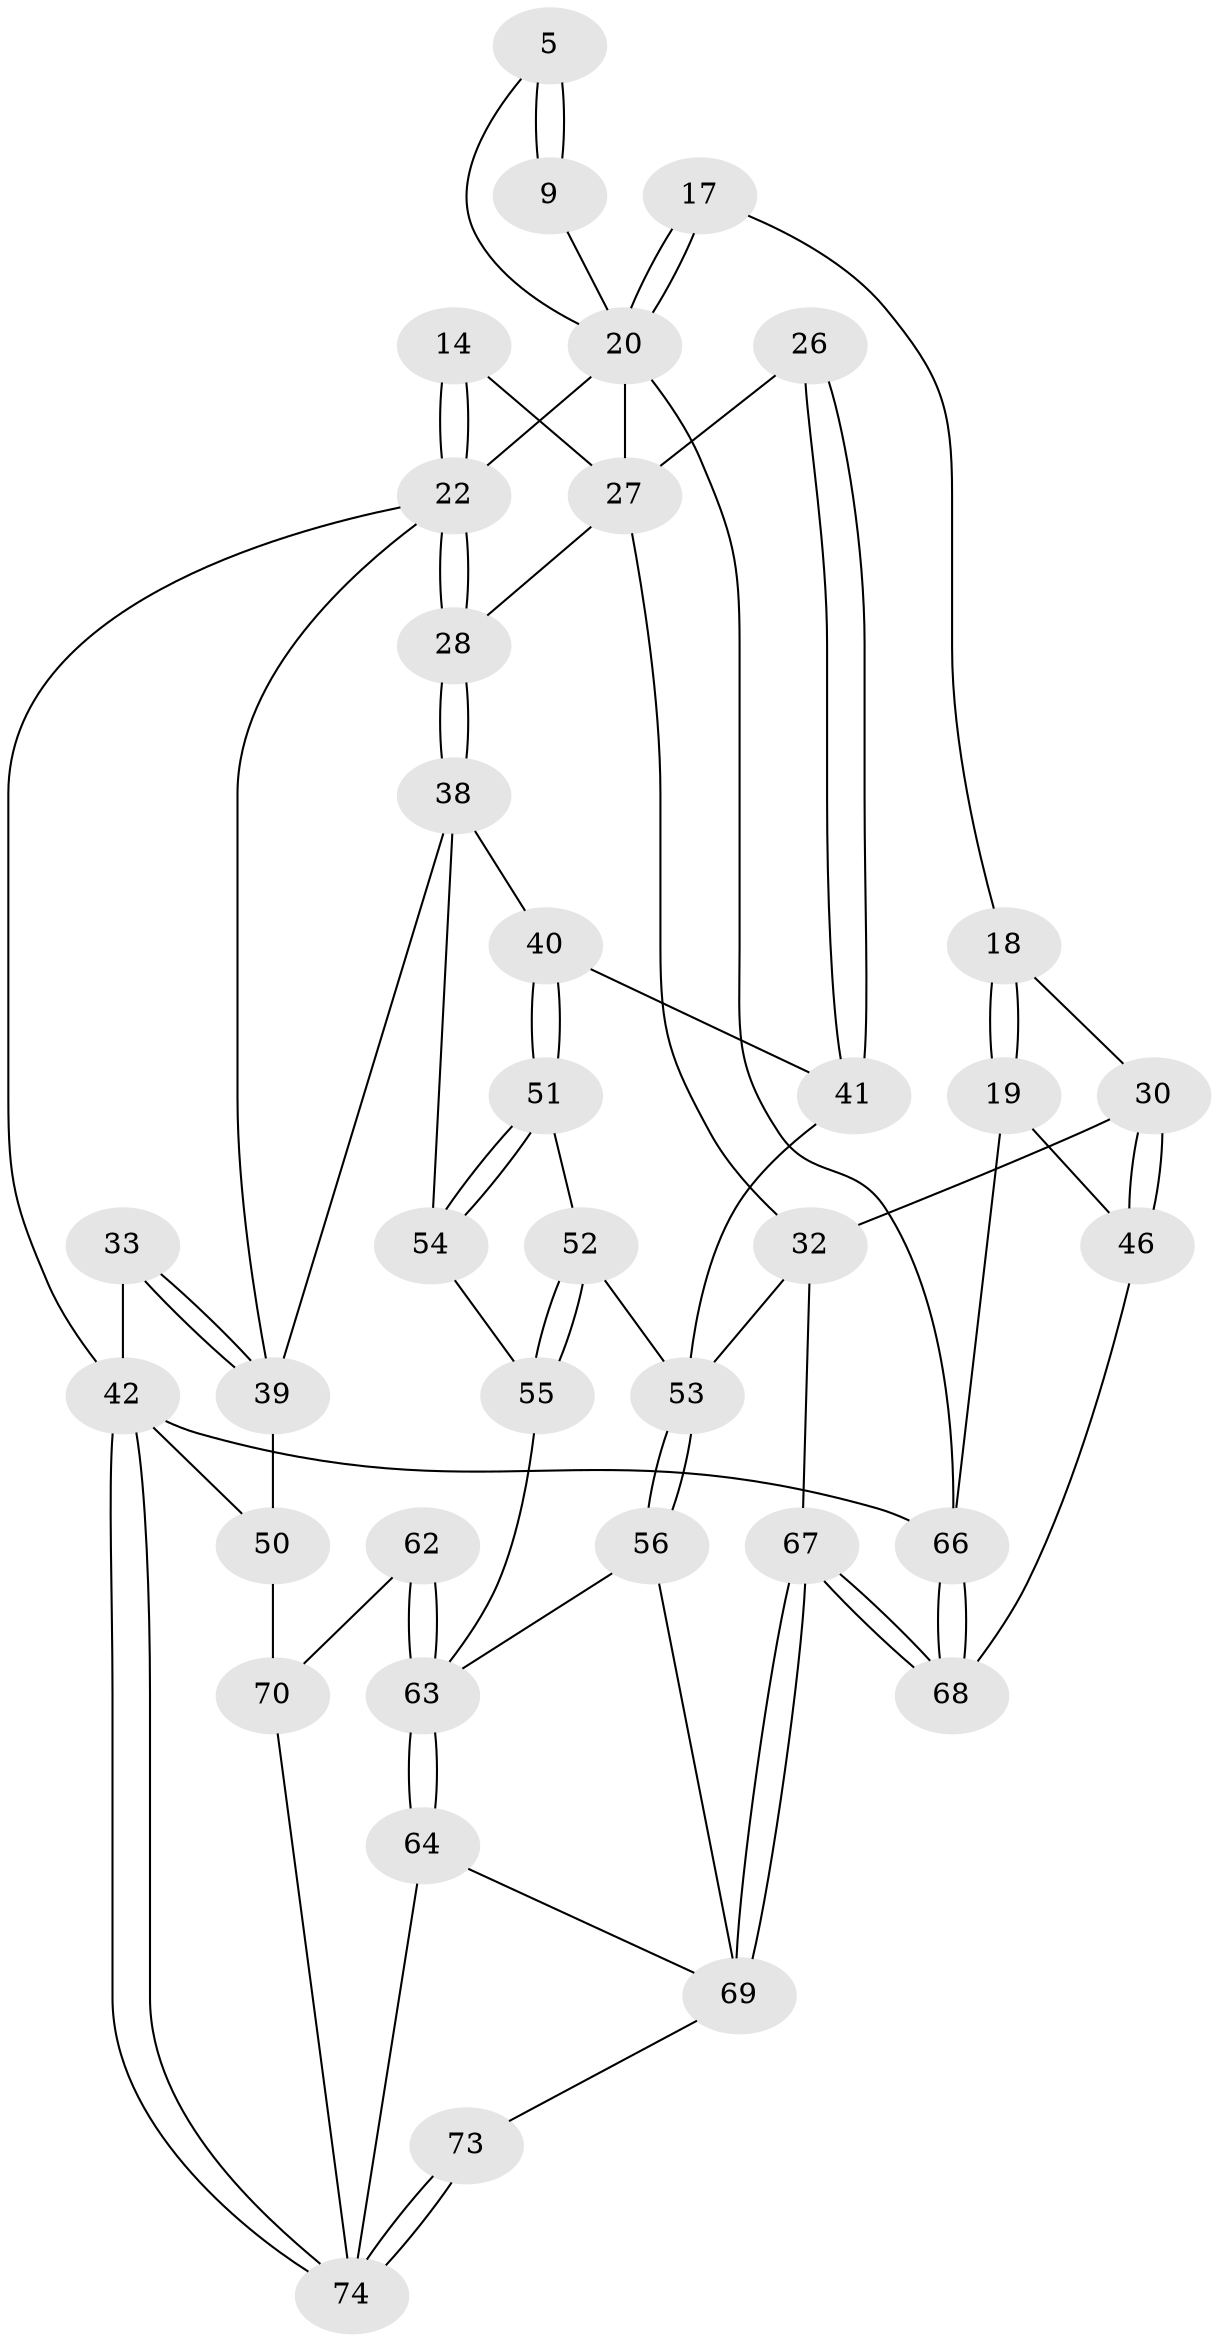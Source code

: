 // original degree distribution, {3: 0.02702702702702703, 4: 0.25675675675675674, 5: 0.4864864864864865, 6: 0.22972972972972974}
// Generated by graph-tools (version 1.1) at 2025/01/03/09/25 05:01:01]
// undirected, 37 vertices, 80 edges
graph export_dot {
graph [start="1"]
  node [color=gray90,style=filled];
  5 [pos="+0.24608340065816295+0",super="+4"];
  9 [pos="+0.25955283990932254+0.12010024032062067"];
  14 [pos="+0.6337155302693126+0.1343560244129253"];
  17 [pos="+0.08929314026302464+0.17463762105961272"];
  18 [pos="+0.0797411188513851+0.18496187583979015"];
  19 [pos="+0+0.28123185756382274"];
  20 [pos="+0.2933591625568514+0.1993840678618303",super="+8+7+6+3"];
  22 [pos="+0.7279236509596961+0.24580058530195995",super="+21+11"];
  26 [pos="+0.5480474057813782+0.36690795488162586"];
  27 [pos="+0.3826466269619826+0.2969714442245757",super="+25+24"];
  28 [pos="+0.6922644836618964+0.28835537449204507"];
  30 [pos="+0.18414089606223052+0.382892153772626"];
  32 [pos="+0.3357830737179392+0.5685698159004843",super="+29+31"];
  33 [pos="+1+0.09365696436414746"];
  38 [pos="+0.725142450338232+0.43164085255658563",super="+37"];
  39 [pos="+1+0.21988046403544687",super="+36+34"];
  40 [pos="+0.6998554311955861+0.5090010403668382"];
  41 [pos="+0.5450334465382592+0.3754755814417073"];
  42 [pos="+1+1",super="+12"];
  46 [pos="+0+0.49599592651047386"];
  50 [pos="+1+0.6095856239544293",super="+44"];
  51 [pos="+0.6982707148869243+0.5158248647241572"];
  52 [pos="+0.6751714133910962+0.5431417879287748"];
  53 [pos="+0.5688535455104416+0.5516906706863782",super="+45"];
  54 [pos="+0.9008799051332382+0.5608679451673059"];
  55 [pos="+0.7284164910940163+0.6323653445569475"];
  56 [pos="+0.590245632314824+0.6641276395041166"];
  62 [pos="+0.7842680468688382+0.7584429487030375"];
  63 [pos="+0.6150008082393605+0.8251929550368852",super="+60+59"];
  64 [pos="+0.6076149112100223+0.8371868833673559"];
  66 [pos="+0+1",super="+13"];
  67 [pos="+0+1",super="+58+47"];
  68 [pos="+0+1",super="+48+49"];
  69 [pos="+0.33442115762920516+1",super="+65+57"];
  70 [pos="+0.8590780499931796+0.890659849690897",super="+61"];
  73 [pos="+0.6469969529026142+1"];
  74 [pos="+0.9587533801501152+1",super="+71+72"];
  5 -- 9 [weight=2];
  5 -- 9;
  5 -- 20;
  9 -- 20;
  14 -- 22 [weight=2];
  14 -- 22;
  14 -- 27;
  17 -- 18;
  17 -- 20 [weight=2];
  17 -- 20;
  18 -- 19;
  18 -- 19;
  18 -- 30;
  19 -- 46;
  19 -- 66;
  20 -- 22;
  20 -- 66;
  20 -- 27 [weight=2];
  22 -- 28;
  22 -- 28;
  22 -- 42;
  22 -- 39;
  26 -- 27 [weight=2];
  26 -- 41;
  26 -- 41;
  27 -- 28;
  27 -- 32 [weight=2];
  28 -- 38;
  28 -- 38;
  30 -- 46;
  30 -- 46;
  30 -- 32;
  32 -- 67;
  32 -- 53;
  33 -- 39 [weight=2];
  33 -- 39;
  33 -- 42;
  38 -- 40;
  38 -- 54;
  38 -- 39;
  39 -- 50 [weight=2];
  40 -- 41;
  40 -- 51;
  40 -- 51;
  41 -- 53;
  42 -- 74;
  42 -- 74;
  42 -- 66 [weight=2];
  42 -- 50;
  46 -- 68;
  50 -- 70 [weight=2];
  51 -- 52;
  51 -- 54;
  51 -- 54;
  52 -- 53;
  52 -- 55;
  52 -- 55;
  53 -- 56;
  53 -- 56;
  54 -- 55;
  55 -- 63;
  56 -- 63;
  56 -- 69;
  62 -- 63 [weight=2];
  62 -- 63;
  62 -- 70;
  63 -- 64;
  63 -- 64;
  64 -- 74;
  64 -- 69;
  66 -- 68 [weight=2];
  66 -- 68;
  67 -- 68 [weight=2];
  67 -- 68;
  67 -- 69 [weight=2];
  67 -- 69;
  69 -- 73;
  70 -- 74;
  73 -- 74 [weight=2];
  73 -- 74;
}
